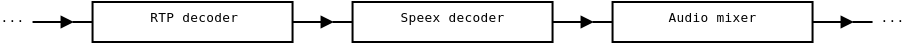 <?xml version="1.0" encoding="UTF-8"?>
<dia:diagram xmlns:dia="http://www.lysator.liu.se/~alla/dia/"><dia:layer name="Background" visible="true"><dia:object type="Standard - Box" version="0" id="O0"><dia:attribute name="obj_pos"><dia:point val="4,2"/></dia:attribute><dia:attribute name="obj_bb"><dia:rectangle val="3.95,1.95;14.05,4.05"/></dia:attribute><dia:attribute name="elem_corner"><dia:point val="4,2"/></dia:attribute><dia:attribute name="elem_width"><dia:real val="10"/></dia:attribute><dia:attribute name="elem_height"><dia:real val="2"/></dia:attribute><dia:attribute name="show_background"><dia:boolean val="true"/></dia:attribute></dia:object><dia:object type="Standard - Text" version="0" id="O1"><dia:attribute name="obj_pos"><dia:point val="9,3"/></dia:attribute><dia:attribute name="obj_bb"><dia:rectangle val="6.136,2.316;11.914,3.266"/></dia:attribute><dia:attribute name="text"><dia:composite type="text"><dia:attribute name="string"><dia:string>#RTP decoder#</dia:string></dia:attribute><dia:attribute name="font"><dia:font name="Courier"/></dia:attribute><dia:attribute name="height"><dia:real val="0.8"/></dia:attribute><dia:attribute name="pos"><dia:point val="9,3"/></dia:attribute><dia:attribute name="color"><dia:color val="#000000"/></dia:attribute><dia:attribute name="alignment"><dia:enum val="1"/></dia:attribute></dia:composite></dia:attribute></dia:object><dia:object type="Standard - Box" version="0" id="O2"><dia:attribute name="obj_pos"><dia:point val="17,2"/></dia:attribute><dia:attribute name="obj_bb"><dia:rectangle val="16.95,1.95;27.05,4.05"/></dia:attribute><dia:attribute name="elem_corner"><dia:point val="17,2"/></dia:attribute><dia:attribute name="elem_width"><dia:real val="10"/></dia:attribute><dia:attribute name="elem_height"><dia:real val="2"/></dia:attribute><dia:attribute name="show_background"><dia:boolean val="true"/></dia:attribute></dia:object><dia:object type="Standard - Text" version="0" id="O3"><dia:attribute name="obj_pos"><dia:point val="22,3"/></dia:attribute><dia:attribute name="obj_bb"><dia:rectangle val="18.634,2.316;25.416,3.266"/></dia:attribute><dia:attribute name="text"><dia:composite type="text"><dia:attribute name="string"><dia:string>#Speex decoder#</dia:string></dia:attribute><dia:attribute name="font"><dia:font name="Courier"/></dia:attribute><dia:attribute name="height"><dia:real val="0.8"/></dia:attribute><dia:attribute name="pos"><dia:point val="22,3"/></dia:attribute><dia:attribute name="color"><dia:color val="#000000"/></dia:attribute><dia:attribute name="alignment"><dia:enum val="1"/></dia:attribute></dia:composite></dia:attribute></dia:object><dia:object type="Standard - Box" version="0" id="O4"><dia:attribute name="obj_pos"><dia:point val="30,2"/></dia:attribute><dia:attribute name="obj_bb"><dia:rectangle val="29.95,1.95;40.05,4.05"/></dia:attribute><dia:attribute name="elem_corner"><dia:point val="30,2"/></dia:attribute><dia:attribute name="elem_width"><dia:real val="10"/></dia:attribute><dia:attribute name="elem_height"><dia:real val="2"/></dia:attribute><dia:attribute name="show_background"><dia:boolean val="true"/></dia:attribute></dia:object><dia:object type="Standard - Text" version="0" id="O5"><dia:attribute name="obj_pos"><dia:point val="35,3"/></dia:attribute><dia:attribute name="obj_bb"><dia:rectangle val="32.122,2.316;37.928,3.266"/></dia:attribute><dia:attribute name="text"><dia:composite type="text"><dia:attribute name="string"><dia:string>#Audio mixer#</dia:string></dia:attribute><dia:attribute name="font"><dia:font name="Courier"/></dia:attribute><dia:attribute name="height"><dia:real val="0.8"/></dia:attribute><dia:attribute name="pos"><dia:point val="35,3"/></dia:attribute><dia:attribute name="color"><dia:color val="#000000"/></dia:attribute><dia:attribute name="alignment"><dia:enum val="1"/></dia:attribute></dia:composite></dia:attribute></dia:object><dia:object type="Standard - Line" version="0" id="O6"><dia:attribute name="obj_pos"><dia:point val="14,3"/></dia:attribute><dia:attribute name="obj_bb"><dia:rectangle val="13.95,2.5;16.05,3.5"/></dia:attribute><dia:attribute name="conn_endpoints"><dia:point val="14,3"/><dia:point val="16,3"/></dia:attribute><dia:attribute name="numcp"><dia:int val="1"/></dia:attribute><dia:attribute name="line_width"><dia:real val="0.1"/></dia:attribute><dia:attribute name="end_arrow"><dia:enum val="3"/></dia:attribute><dia:attribute name="end_arrow_length"><dia:real val="0.5"/></dia:attribute><dia:attribute name="end_arrow_width"><dia:real val="0.5"/></dia:attribute><dia:connections><dia:connection handle="0" to="O0" connection="4"/></dia:connections></dia:object><dia:object type="Standard - Line" version="0" id="O7"><dia:attribute name="obj_pos"><dia:point val="27,3"/></dia:attribute><dia:attribute name="obj_bb"><dia:rectangle val="26.95,2.5;29.05,3.5"/></dia:attribute><dia:attribute name="conn_endpoints"><dia:point val="27,3"/><dia:point val="29,3"/></dia:attribute><dia:attribute name="numcp"><dia:int val="1"/></dia:attribute><dia:attribute name="line_width"><dia:real val="0.1"/></dia:attribute><dia:attribute name="end_arrow"><dia:enum val="3"/></dia:attribute><dia:attribute name="end_arrow_length"><dia:real val="0.5"/></dia:attribute><dia:attribute name="end_arrow_width"><dia:real val="0.5"/></dia:attribute><dia:connections><dia:connection handle="0" to="O2" connection="4"/></dia:connections></dia:object><dia:object type="Standard - Line" version="0" id="O8"><dia:attribute name="obj_pos"><dia:point val="1,3"/></dia:attribute><dia:attribute name="obj_bb"><dia:rectangle val="0.95,2.5;3.05,3.5"/></dia:attribute><dia:attribute name="conn_endpoints"><dia:point val="1,3"/><dia:point val="3,3"/></dia:attribute><dia:attribute name="numcp"><dia:int val="1"/></dia:attribute><dia:attribute name="line_width"><dia:real val="0.1"/></dia:attribute><dia:attribute name="end_arrow"><dia:enum val="3"/></dia:attribute><dia:attribute name="end_arrow_length"><dia:real val="0.5"/></dia:attribute><dia:attribute name="end_arrow_width"><dia:real val="0.5"/></dia:attribute></dia:object><dia:object type="Standard - Line" version="0" id="O9"><dia:attribute name="obj_pos"><dia:point val="40,3"/></dia:attribute><dia:attribute name="obj_bb"><dia:rectangle val="39.95,2.5;42.05,3.5"/></dia:attribute><dia:attribute name="conn_endpoints"><dia:point val="40,3"/><dia:point val="42,3"/></dia:attribute><dia:attribute name="numcp"><dia:int val="1"/></dia:attribute><dia:attribute name="line_width"><dia:real val="0.1"/></dia:attribute><dia:attribute name="end_arrow"><dia:enum val="3"/></dia:attribute><dia:attribute name="end_arrow_length"><dia:real val="0.5"/></dia:attribute><dia:attribute name="end_arrow_width"><dia:real val="0.5"/></dia:attribute><dia:connections><dia:connection handle="0" to="O4" connection="4"/></dia:connections></dia:object><dia:object type="Standard - Line" version="0" id="O10"><dia:attribute name="obj_pos"><dia:point val="29,3"/></dia:attribute><dia:attribute name="obj_bb"><dia:rectangle val="28.95,2.95;30.05,3.05"/></dia:attribute><dia:attribute name="conn_endpoints"><dia:point val="29,3"/><dia:point val="30,3"/></dia:attribute><dia:attribute name="numcp"><dia:int val="1"/></dia:attribute><dia:connections><dia:connection handle="1" to="O4" connection="3"/></dia:connections></dia:object><dia:object type="Standard - Line" version="0" id="O11"><dia:attribute name="obj_pos"><dia:point val="3,3"/></dia:attribute><dia:attribute name="obj_bb"><dia:rectangle val="2.95,2.95;4.05,3.05"/></dia:attribute><dia:attribute name="conn_endpoints"><dia:point val="3,3"/><dia:point val="4,3"/></dia:attribute><dia:attribute name="numcp"><dia:int val="1"/></dia:attribute><dia:connections><dia:connection handle="1" to="O0" connection="3"/></dia:connections></dia:object><dia:object type="Standard - Line" version="0" id="O12"><dia:attribute name="obj_pos"><dia:point val="16,3"/></dia:attribute><dia:attribute name="obj_bb"><dia:rectangle val="15.95,2.95;17.05,3.05"/></dia:attribute><dia:attribute name="conn_endpoints"><dia:point val="16,3"/><dia:point val="17,3"/></dia:attribute><dia:attribute name="numcp"><dia:int val="1"/></dia:attribute><dia:connections><dia:connection handle="1" to="O2" connection="3"/></dia:connections></dia:object><dia:object type="Standard - Line" version="0" id="O13"><dia:attribute name="obj_pos"><dia:point val="42,3"/></dia:attribute><dia:attribute name="obj_bb"><dia:rectangle val="41.95,2.95;43.05,3.05"/></dia:attribute><dia:attribute name="conn_endpoints"><dia:point val="42,3"/><dia:point val="43,3"/></dia:attribute><dia:attribute name="numcp"><dia:int val="1"/></dia:attribute></dia:object><dia:object type="Standard - Text" version="0" id="O14"><dia:attribute name="obj_pos"><dia:point val="44,3"/></dia:attribute><dia:attribute name="obj_bb"><dia:rectangle val="43.406,2.316;44.644,3.266"/></dia:attribute><dia:attribute name="text"><dia:composite type="text"><dia:attribute name="string"><dia:string>#...#</dia:string></dia:attribute><dia:attribute name="font"><dia:font name="Courier"/></dia:attribute><dia:attribute name="height"><dia:real val="0.8"/></dia:attribute><dia:attribute name="pos"><dia:point val="44,3"/></dia:attribute><dia:attribute name="color"><dia:color val="#000000"/></dia:attribute><dia:attribute name="alignment"><dia:enum val="1"/></dia:attribute></dia:composite></dia:attribute></dia:object><dia:object type="Standard - Text" version="0" id="O15"><dia:attribute name="obj_pos"><dia:point val="0,3"/></dia:attribute><dia:attribute name="obj_bb"><dia:rectangle val="-0.594,2.316;0.644,3.266"/></dia:attribute><dia:attribute name="text"><dia:composite type="text"><dia:attribute name="string"><dia:string>#...#</dia:string></dia:attribute><dia:attribute name="font"><dia:font name="Courier"/></dia:attribute><dia:attribute name="height"><dia:real val="0.8"/></dia:attribute><dia:attribute name="pos"><dia:point val="0,3"/></dia:attribute><dia:attribute name="color"><dia:color val="#000000"/></dia:attribute><dia:attribute name="alignment"><dia:enum val="1"/></dia:attribute></dia:composite></dia:attribute></dia:object></dia:layer></dia:diagram>
